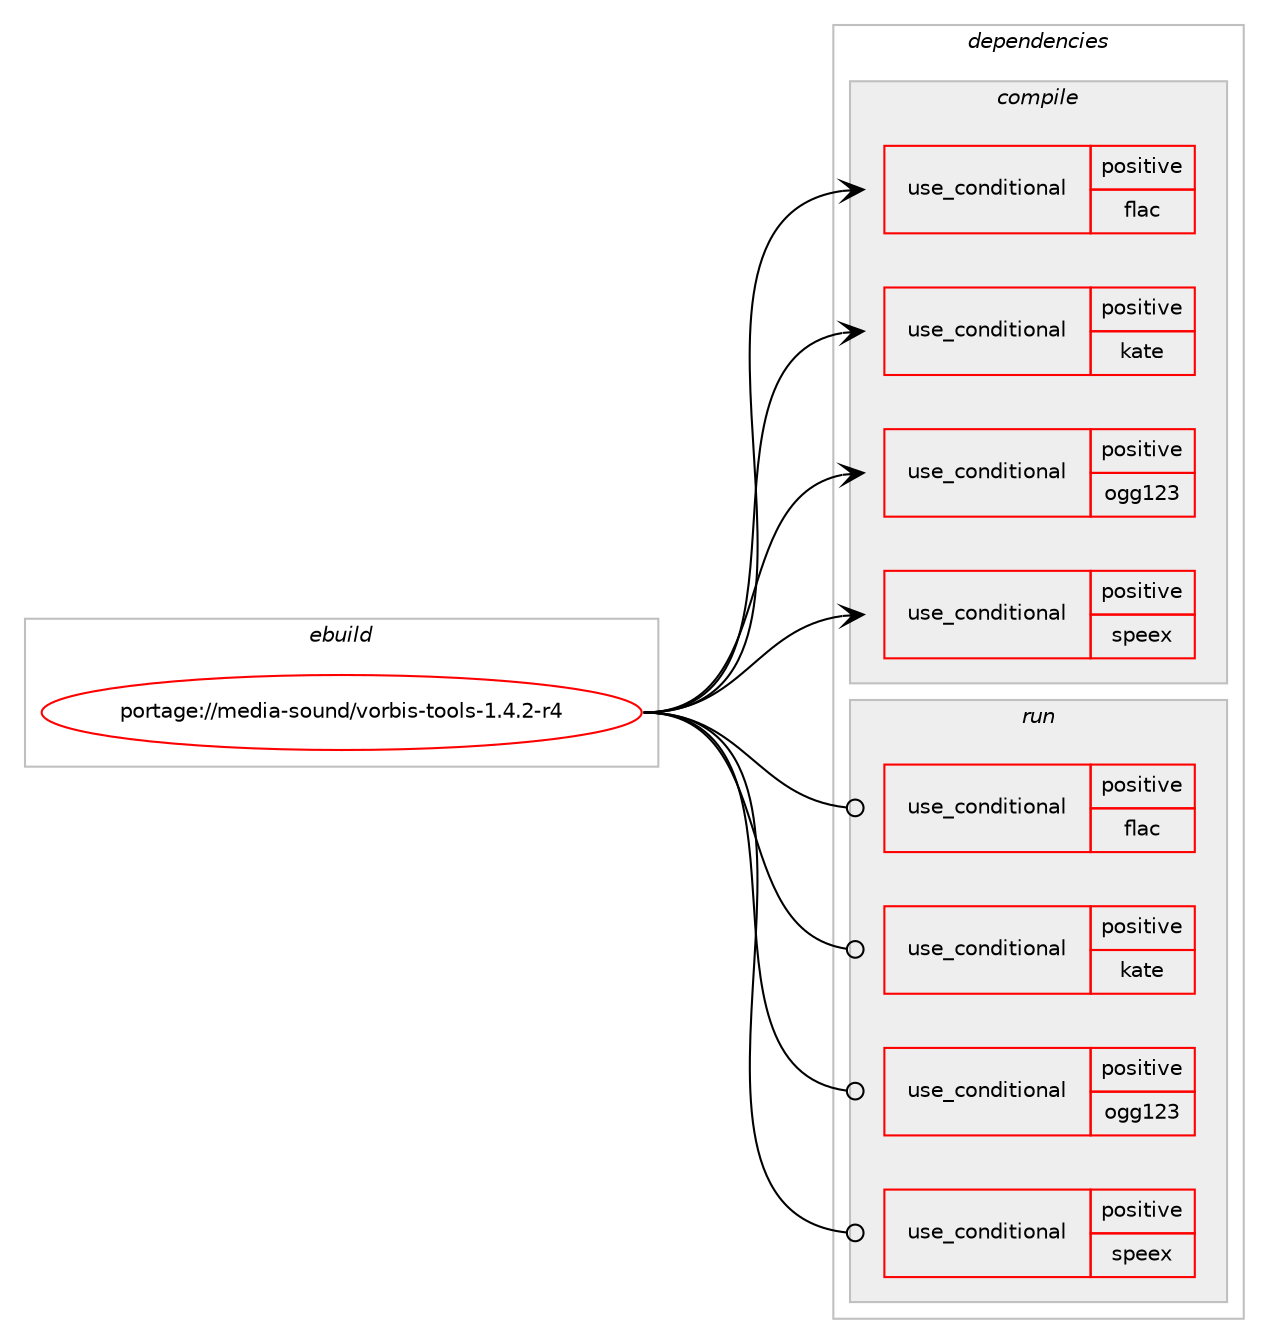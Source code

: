digraph prolog {

# *************
# Graph options
# *************

newrank=true;
concentrate=true;
compound=true;
graph [rankdir=LR,fontname=Helvetica,fontsize=10,ranksep=1.5];#, ranksep=2.5, nodesep=0.2];
edge  [arrowhead=vee];
node  [fontname=Helvetica,fontsize=10];

# **********
# The ebuild
# **********

subgraph cluster_leftcol {
color=gray;
rank=same;
label=<<i>ebuild</i>>;
id [label="portage://media-sound/vorbis-tools-1.4.2-r4", color=red, width=4, href="../media-sound/vorbis-tools-1.4.2-r4.svg"];
}

# ****************
# The dependencies
# ****************

subgraph cluster_midcol {
color=gray;
label=<<i>dependencies</i>>;
subgraph cluster_compile {
fillcolor="#eeeeee";
style=filled;
label=<<i>compile</i>>;
subgraph cond79994 {
dependency165958 [label=<<TABLE BORDER="0" CELLBORDER="1" CELLSPACING="0" CELLPADDING="4"><TR><TD ROWSPAN="3" CELLPADDING="10">use_conditional</TD></TR><TR><TD>positive</TD></TR><TR><TD>flac</TD></TR></TABLE>>, shape=none, color=red];
# *** BEGIN UNKNOWN DEPENDENCY TYPE (TODO) ***
# dependency165958 -> package_dependency(portage://media-sound/vorbis-tools-1.4.2-r4,install,no,media-libs,flac,none,[,,],any_same_slot,[])
# *** END UNKNOWN DEPENDENCY TYPE (TODO) ***

}
id:e -> dependency165958:w [weight=20,style="solid",arrowhead="vee"];
subgraph cond79995 {
dependency165959 [label=<<TABLE BORDER="0" CELLBORDER="1" CELLSPACING="0" CELLPADDING="4"><TR><TD ROWSPAN="3" CELLPADDING="10">use_conditional</TD></TR><TR><TD>positive</TD></TR><TR><TD>kate</TD></TR></TABLE>>, shape=none, color=red];
# *** BEGIN UNKNOWN DEPENDENCY TYPE (TODO) ***
# dependency165959 -> package_dependency(portage://media-sound/vorbis-tools-1.4.2-r4,install,no,media-libs,libkate,none,[,,],[],[])
# *** END UNKNOWN DEPENDENCY TYPE (TODO) ***

}
id:e -> dependency165959:w [weight=20,style="solid",arrowhead="vee"];
subgraph cond79996 {
dependency165960 [label=<<TABLE BORDER="0" CELLBORDER="1" CELLSPACING="0" CELLPADDING="4"><TR><TD ROWSPAN="3" CELLPADDING="10">use_conditional</TD></TR><TR><TD>positive</TD></TR><TR><TD>ogg123</TD></TR></TABLE>>, shape=none, color=red];
# *** BEGIN UNKNOWN DEPENDENCY TYPE (TODO) ***
# dependency165960 -> package_dependency(portage://media-sound/vorbis-tools-1.4.2-r4,install,no,media-libs,libao,none,[,,],[],[])
# *** END UNKNOWN DEPENDENCY TYPE (TODO) ***

# *** BEGIN UNKNOWN DEPENDENCY TYPE (TODO) ***
# dependency165960 -> package_dependency(portage://media-sound/vorbis-tools-1.4.2-r4,install,no,net-misc,curl,none,[,,],[],[])
# *** END UNKNOWN DEPENDENCY TYPE (TODO) ***

}
id:e -> dependency165960:w [weight=20,style="solid",arrowhead="vee"];
subgraph cond79997 {
dependency165961 [label=<<TABLE BORDER="0" CELLBORDER="1" CELLSPACING="0" CELLPADDING="4"><TR><TD ROWSPAN="3" CELLPADDING="10">use_conditional</TD></TR><TR><TD>positive</TD></TR><TR><TD>speex</TD></TR></TABLE>>, shape=none, color=red];
# *** BEGIN UNKNOWN DEPENDENCY TYPE (TODO) ***
# dependency165961 -> package_dependency(portage://media-sound/vorbis-tools-1.4.2-r4,install,no,media-libs,speex,none,[,,],[],[])
# *** END UNKNOWN DEPENDENCY TYPE (TODO) ***

}
id:e -> dependency165961:w [weight=20,style="solid",arrowhead="vee"];
# *** BEGIN UNKNOWN DEPENDENCY TYPE (TODO) ***
# id -> package_dependency(portage://media-sound/vorbis-tools-1.4.2-r4,install,no,media-libs,libvorbis,none,[,,],[],[])
# *** END UNKNOWN DEPENDENCY TYPE (TODO) ***

# *** BEGIN UNKNOWN DEPENDENCY TYPE (TODO) ***
# id -> package_dependency(portage://media-sound/vorbis-tools-1.4.2-r4,install,no,media-libs,opusfile,none,[,,],[],[])
# *** END UNKNOWN DEPENDENCY TYPE (TODO) ***

}
subgraph cluster_compileandrun {
fillcolor="#eeeeee";
style=filled;
label=<<i>compile and run</i>>;
}
subgraph cluster_run {
fillcolor="#eeeeee";
style=filled;
label=<<i>run</i>>;
subgraph cond79998 {
dependency165962 [label=<<TABLE BORDER="0" CELLBORDER="1" CELLSPACING="0" CELLPADDING="4"><TR><TD ROWSPAN="3" CELLPADDING="10">use_conditional</TD></TR><TR><TD>positive</TD></TR><TR><TD>flac</TD></TR></TABLE>>, shape=none, color=red];
# *** BEGIN UNKNOWN DEPENDENCY TYPE (TODO) ***
# dependency165962 -> package_dependency(portage://media-sound/vorbis-tools-1.4.2-r4,run,no,media-libs,flac,none,[,,],any_same_slot,[])
# *** END UNKNOWN DEPENDENCY TYPE (TODO) ***

}
id:e -> dependency165962:w [weight=20,style="solid",arrowhead="odot"];
subgraph cond79999 {
dependency165963 [label=<<TABLE BORDER="0" CELLBORDER="1" CELLSPACING="0" CELLPADDING="4"><TR><TD ROWSPAN="3" CELLPADDING="10">use_conditional</TD></TR><TR><TD>positive</TD></TR><TR><TD>kate</TD></TR></TABLE>>, shape=none, color=red];
# *** BEGIN UNKNOWN DEPENDENCY TYPE (TODO) ***
# dependency165963 -> package_dependency(portage://media-sound/vorbis-tools-1.4.2-r4,run,no,media-libs,libkate,none,[,,],[],[])
# *** END UNKNOWN DEPENDENCY TYPE (TODO) ***

}
id:e -> dependency165963:w [weight=20,style="solid",arrowhead="odot"];
subgraph cond80000 {
dependency165964 [label=<<TABLE BORDER="0" CELLBORDER="1" CELLSPACING="0" CELLPADDING="4"><TR><TD ROWSPAN="3" CELLPADDING="10">use_conditional</TD></TR><TR><TD>positive</TD></TR><TR><TD>ogg123</TD></TR></TABLE>>, shape=none, color=red];
# *** BEGIN UNKNOWN DEPENDENCY TYPE (TODO) ***
# dependency165964 -> package_dependency(portage://media-sound/vorbis-tools-1.4.2-r4,run,no,media-libs,libao,none,[,,],[],[])
# *** END UNKNOWN DEPENDENCY TYPE (TODO) ***

# *** BEGIN UNKNOWN DEPENDENCY TYPE (TODO) ***
# dependency165964 -> package_dependency(portage://media-sound/vorbis-tools-1.4.2-r4,run,no,net-misc,curl,none,[,,],[],[])
# *** END UNKNOWN DEPENDENCY TYPE (TODO) ***

}
id:e -> dependency165964:w [weight=20,style="solid",arrowhead="odot"];
subgraph cond80001 {
dependency165965 [label=<<TABLE BORDER="0" CELLBORDER="1" CELLSPACING="0" CELLPADDING="4"><TR><TD ROWSPAN="3" CELLPADDING="10">use_conditional</TD></TR><TR><TD>positive</TD></TR><TR><TD>speex</TD></TR></TABLE>>, shape=none, color=red];
# *** BEGIN UNKNOWN DEPENDENCY TYPE (TODO) ***
# dependency165965 -> package_dependency(portage://media-sound/vorbis-tools-1.4.2-r4,run,no,media-libs,speex,none,[,,],[],[])
# *** END UNKNOWN DEPENDENCY TYPE (TODO) ***

}
id:e -> dependency165965:w [weight=20,style="solid",arrowhead="odot"];
# *** BEGIN UNKNOWN DEPENDENCY TYPE (TODO) ***
# id -> package_dependency(portage://media-sound/vorbis-tools-1.4.2-r4,run,no,media-libs,libvorbis,none,[,,],[],[])
# *** END UNKNOWN DEPENDENCY TYPE (TODO) ***

# *** BEGIN UNKNOWN DEPENDENCY TYPE (TODO) ***
# id -> package_dependency(portage://media-sound/vorbis-tools-1.4.2-r4,run,no,media-libs,opusfile,none,[,,],[],[])
# *** END UNKNOWN DEPENDENCY TYPE (TODO) ***

}
}

# **************
# The candidates
# **************

subgraph cluster_choices {
rank=same;
color=gray;
label=<<i>candidates</i>>;

}

}
